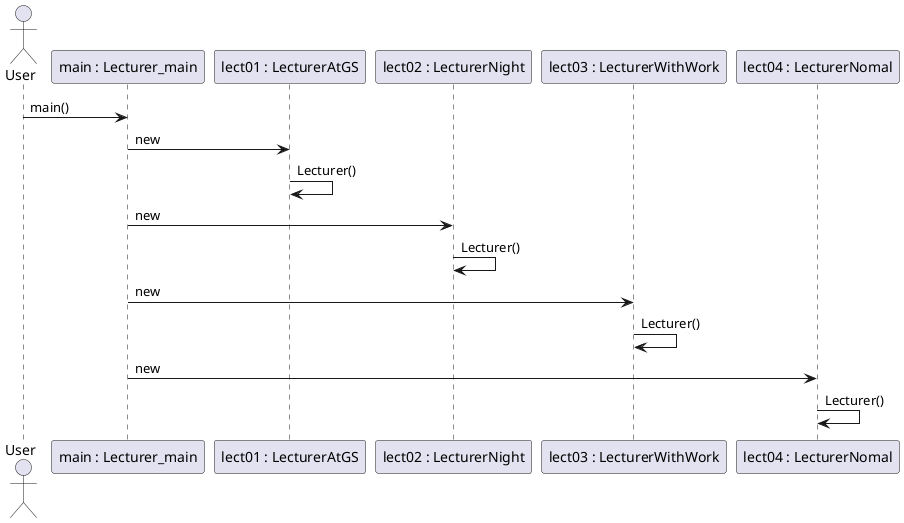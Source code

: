 @startuml

actor User
participant "main : Lecturer_main" as Main
participant "lect01 : LecturerAtGS" as LecturerAtGS
participant "lect02 : LecturerNight" as LecturerNight
participant "lect03 : LecturerWithWork" as LecturerWithWork
participant "lect04 : LecturerNomal" as LecturerNomal

User -> Main: main()
Main -> LecturerAtGS: new
LecturerAtGS -> LecturerAtGS: Lecturer()
Main -> LecturerNight: new
LecturerNight -> LecturerNight: Lecturer()
Main -> LecturerWithWork: new
LecturerWithWork -> LecturerWithWork: Lecturer()
Main -> LecturerNomal: new
LecturerNomal -> LecturerNomal: Lecturer()

@enduml